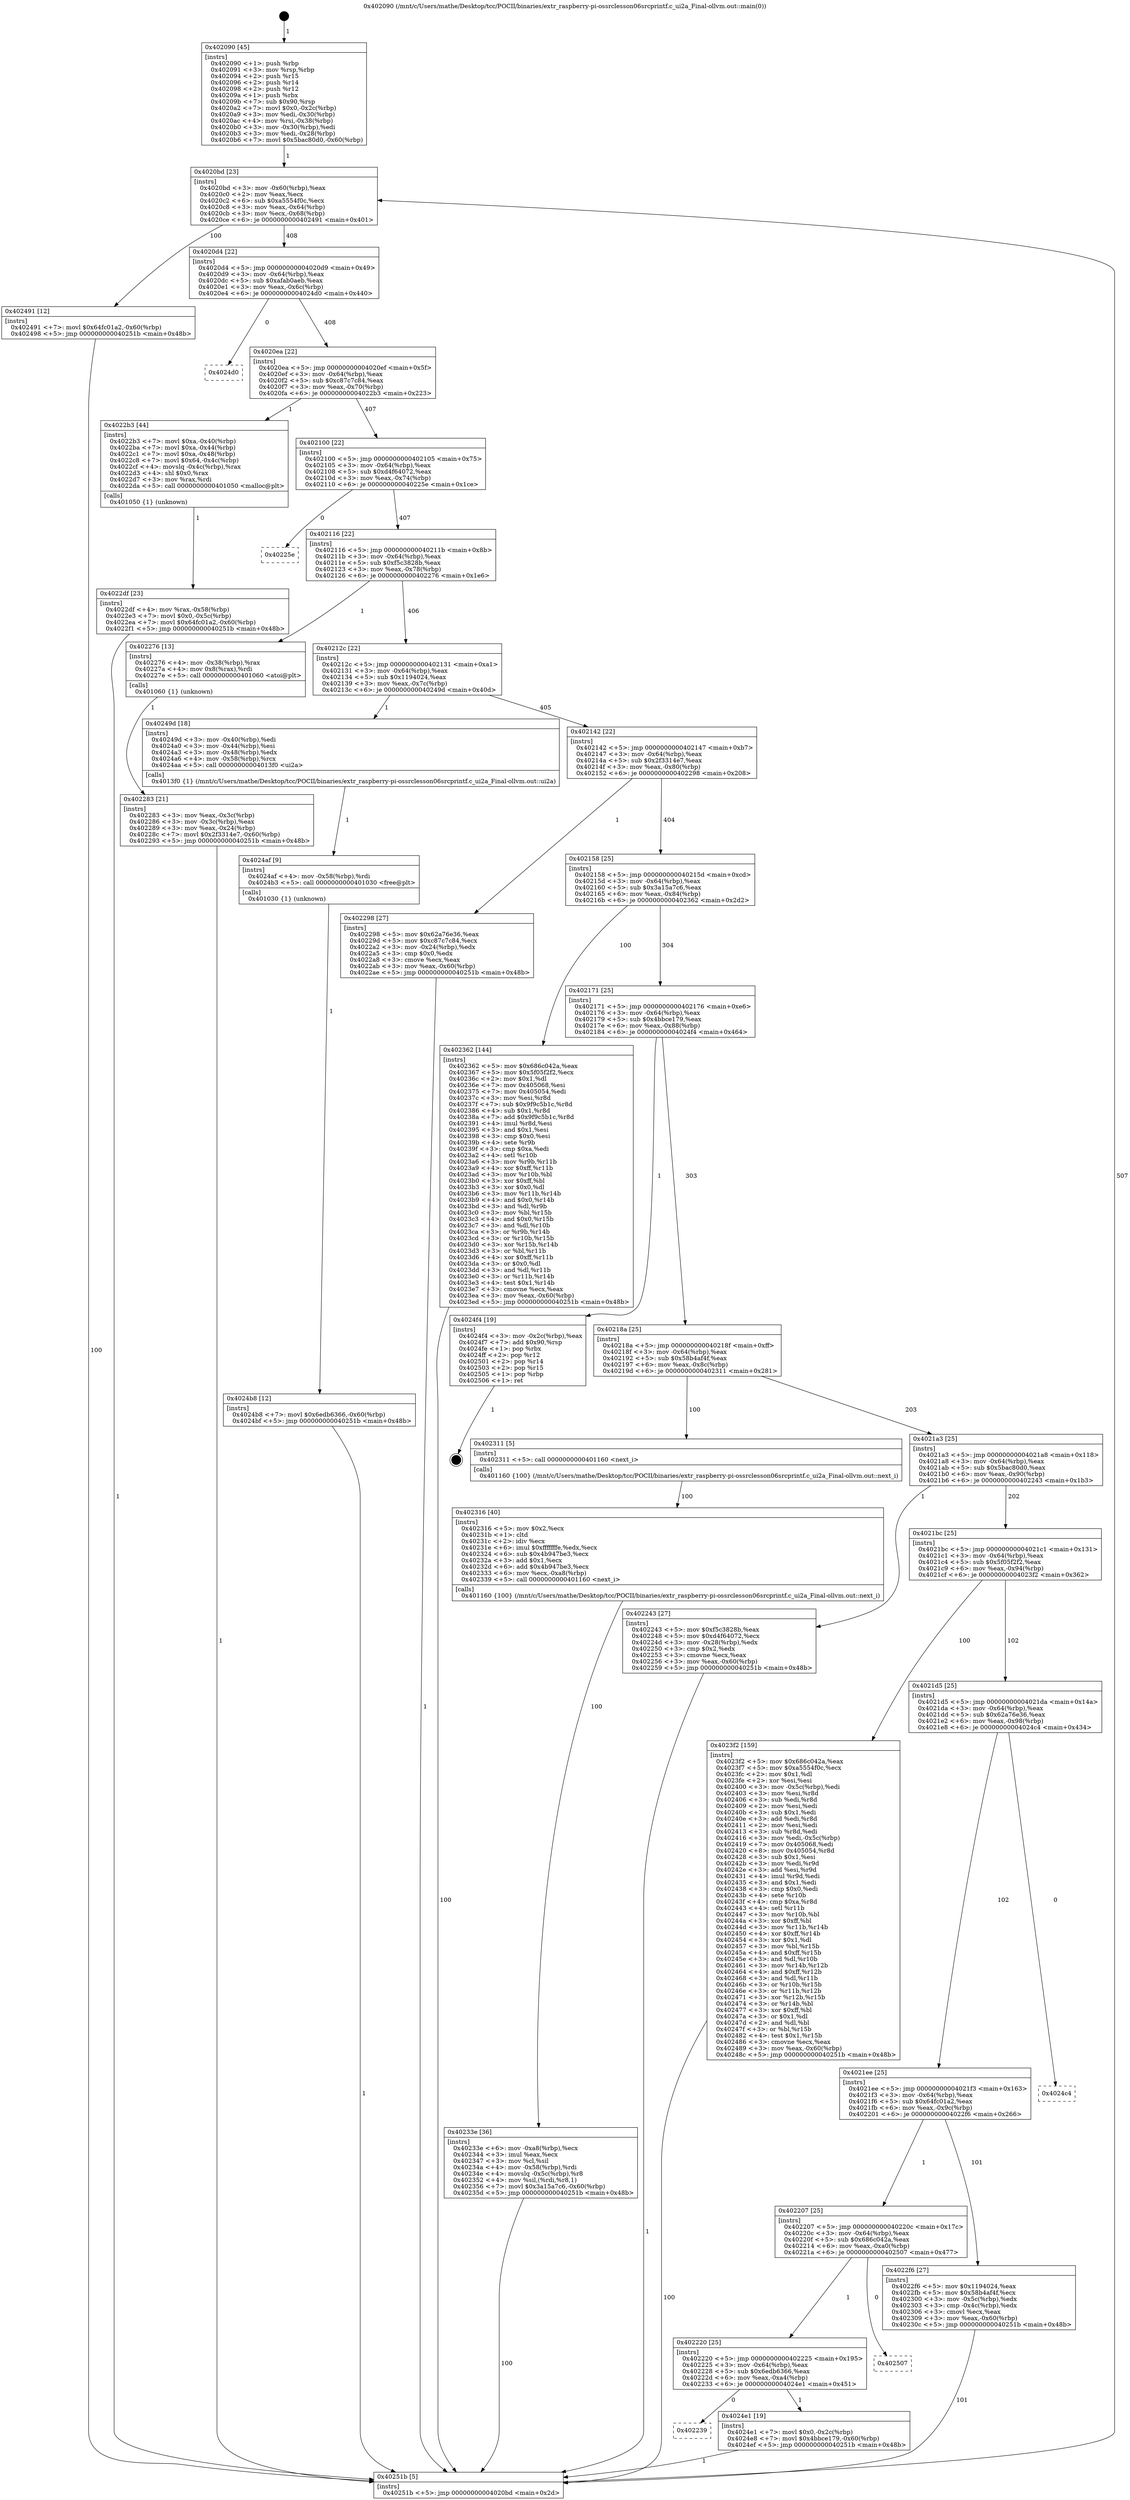 digraph "0x402090" {
  label = "0x402090 (/mnt/c/Users/mathe/Desktop/tcc/POCII/binaries/extr_raspberry-pi-ossrclesson06srcprintf.c_ui2a_Final-ollvm.out::main(0))"
  labelloc = "t"
  node[shape=record]

  Entry [label="",width=0.3,height=0.3,shape=circle,fillcolor=black,style=filled]
  "0x4020bd" [label="{
     0x4020bd [23]\l
     | [instrs]\l
     &nbsp;&nbsp;0x4020bd \<+3\>: mov -0x60(%rbp),%eax\l
     &nbsp;&nbsp;0x4020c0 \<+2\>: mov %eax,%ecx\l
     &nbsp;&nbsp;0x4020c2 \<+6\>: sub $0xa5554f0c,%ecx\l
     &nbsp;&nbsp;0x4020c8 \<+3\>: mov %eax,-0x64(%rbp)\l
     &nbsp;&nbsp;0x4020cb \<+3\>: mov %ecx,-0x68(%rbp)\l
     &nbsp;&nbsp;0x4020ce \<+6\>: je 0000000000402491 \<main+0x401\>\l
  }"]
  "0x402491" [label="{
     0x402491 [12]\l
     | [instrs]\l
     &nbsp;&nbsp;0x402491 \<+7\>: movl $0x64fc01a2,-0x60(%rbp)\l
     &nbsp;&nbsp;0x402498 \<+5\>: jmp 000000000040251b \<main+0x48b\>\l
  }"]
  "0x4020d4" [label="{
     0x4020d4 [22]\l
     | [instrs]\l
     &nbsp;&nbsp;0x4020d4 \<+5\>: jmp 00000000004020d9 \<main+0x49\>\l
     &nbsp;&nbsp;0x4020d9 \<+3\>: mov -0x64(%rbp),%eax\l
     &nbsp;&nbsp;0x4020dc \<+5\>: sub $0xafab0aeb,%eax\l
     &nbsp;&nbsp;0x4020e1 \<+3\>: mov %eax,-0x6c(%rbp)\l
     &nbsp;&nbsp;0x4020e4 \<+6\>: je 00000000004024d0 \<main+0x440\>\l
  }"]
  Exit [label="",width=0.3,height=0.3,shape=circle,fillcolor=black,style=filled,peripheries=2]
  "0x4024d0" [label="{
     0x4024d0\l
  }", style=dashed]
  "0x4020ea" [label="{
     0x4020ea [22]\l
     | [instrs]\l
     &nbsp;&nbsp;0x4020ea \<+5\>: jmp 00000000004020ef \<main+0x5f\>\l
     &nbsp;&nbsp;0x4020ef \<+3\>: mov -0x64(%rbp),%eax\l
     &nbsp;&nbsp;0x4020f2 \<+5\>: sub $0xc87c7c84,%eax\l
     &nbsp;&nbsp;0x4020f7 \<+3\>: mov %eax,-0x70(%rbp)\l
     &nbsp;&nbsp;0x4020fa \<+6\>: je 00000000004022b3 \<main+0x223\>\l
  }"]
  "0x402239" [label="{
     0x402239\l
  }", style=dashed]
  "0x4022b3" [label="{
     0x4022b3 [44]\l
     | [instrs]\l
     &nbsp;&nbsp;0x4022b3 \<+7\>: movl $0xa,-0x40(%rbp)\l
     &nbsp;&nbsp;0x4022ba \<+7\>: movl $0xa,-0x44(%rbp)\l
     &nbsp;&nbsp;0x4022c1 \<+7\>: movl $0xa,-0x48(%rbp)\l
     &nbsp;&nbsp;0x4022c8 \<+7\>: movl $0x64,-0x4c(%rbp)\l
     &nbsp;&nbsp;0x4022cf \<+4\>: movslq -0x4c(%rbp),%rax\l
     &nbsp;&nbsp;0x4022d3 \<+4\>: shl $0x0,%rax\l
     &nbsp;&nbsp;0x4022d7 \<+3\>: mov %rax,%rdi\l
     &nbsp;&nbsp;0x4022da \<+5\>: call 0000000000401050 \<malloc@plt\>\l
     | [calls]\l
     &nbsp;&nbsp;0x401050 \{1\} (unknown)\l
  }"]
  "0x402100" [label="{
     0x402100 [22]\l
     | [instrs]\l
     &nbsp;&nbsp;0x402100 \<+5\>: jmp 0000000000402105 \<main+0x75\>\l
     &nbsp;&nbsp;0x402105 \<+3\>: mov -0x64(%rbp),%eax\l
     &nbsp;&nbsp;0x402108 \<+5\>: sub $0xd4f64072,%eax\l
     &nbsp;&nbsp;0x40210d \<+3\>: mov %eax,-0x74(%rbp)\l
     &nbsp;&nbsp;0x402110 \<+6\>: je 000000000040225e \<main+0x1ce\>\l
  }"]
  "0x4024e1" [label="{
     0x4024e1 [19]\l
     | [instrs]\l
     &nbsp;&nbsp;0x4024e1 \<+7\>: movl $0x0,-0x2c(%rbp)\l
     &nbsp;&nbsp;0x4024e8 \<+7\>: movl $0x4bbce179,-0x60(%rbp)\l
     &nbsp;&nbsp;0x4024ef \<+5\>: jmp 000000000040251b \<main+0x48b\>\l
  }"]
  "0x40225e" [label="{
     0x40225e\l
  }", style=dashed]
  "0x402116" [label="{
     0x402116 [22]\l
     | [instrs]\l
     &nbsp;&nbsp;0x402116 \<+5\>: jmp 000000000040211b \<main+0x8b\>\l
     &nbsp;&nbsp;0x40211b \<+3\>: mov -0x64(%rbp),%eax\l
     &nbsp;&nbsp;0x40211e \<+5\>: sub $0xf5c3828b,%eax\l
     &nbsp;&nbsp;0x402123 \<+3\>: mov %eax,-0x78(%rbp)\l
     &nbsp;&nbsp;0x402126 \<+6\>: je 0000000000402276 \<main+0x1e6\>\l
  }"]
  "0x402220" [label="{
     0x402220 [25]\l
     | [instrs]\l
     &nbsp;&nbsp;0x402220 \<+5\>: jmp 0000000000402225 \<main+0x195\>\l
     &nbsp;&nbsp;0x402225 \<+3\>: mov -0x64(%rbp),%eax\l
     &nbsp;&nbsp;0x402228 \<+5\>: sub $0x6edb6366,%eax\l
     &nbsp;&nbsp;0x40222d \<+6\>: mov %eax,-0xa4(%rbp)\l
     &nbsp;&nbsp;0x402233 \<+6\>: je 00000000004024e1 \<main+0x451\>\l
  }"]
  "0x402276" [label="{
     0x402276 [13]\l
     | [instrs]\l
     &nbsp;&nbsp;0x402276 \<+4\>: mov -0x38(%rbp),%rax\l
     &nbsp;&nbsp;0x40227a \<+4\>: mov 0x8(%rax),%rdi\l
     &nbsp;&nbsp;0x40227e \<+5\>: call 0000000000401060 \<atoi@plt\>\l
     | [calls]\l
     &nbsp;&nbsp;0x401060 \{1\} (unknown)\l
  }"]
  "0x40212c" [label="{
     0x40212c [22]\l
     | [instrs]\l
     &nbsp;&nbsp;0x40212c \<+5\>: jmp 0000000000402131 \<main+0xa1\>\l
     &nbsp;&nbsp;0x402131 \<+3\>: mov -0x64(%rbp),%eax\l
     &nbsp;&nbsp;0x402134 \<+5\>: sub $0x1194024,%eax\l
     &nbsp;&nbsp;0x402139 \<+3\>: mov %eax,-0x7c(%rbp)\l
     &nbsp;&nbsp;0x40213c \<+6\>: je 000000000040249d \<main+0x40d\>\l
  }"]
  "0x402507" [label="{
     0x402507\l
  }", style=dashed]
  "0x40249d" [label="{
     0x40249d [18]\l
     | [instrs]\l
     &nbsp;&nbsp;0x40249d \<+3\>: mov -0x40(%rbp),%edi\l
     &nbsp;&nbsp;0x4024a0 \<+3\>: mov -0x44(%rbp),%esi\l
     &nbsp;&nbsp;0x4024a3 \<+3\>: mov -0x48(%rbp),%edx\l
     &nbsp;&nbsp;0x4024a6 \<+4\>: mov -0x58(%rbp),%rcx\l
     &nbsp;&nbsp;0x4024aa \<+5\>: call 00000000004013f0 \<ui2a\>\l
     | [calls]\l
     &nbsp;&nbsp;0x4013f0 \{1\} (/mnt/c/Users/mathe/Desktop/tcc/POCII/binaries/extr_raspberry-pi-ossrclesson06srcprintf.c_ui2a_Final-ollvm.out::ui2a)\l
  }"]
  "0x402142" [label="{
     0x402142 [22]\l
     | [instrs]\l
     &nbsp;&nbsp;0x402142 \<+5\>: jmp 0000000000402147 \<main+0xb7\>\l
     &nbsp;&nbsp;0x402147 \<+3\>: mov -0x64(%rbp),%eax\l
     &nbsp;&nbsp;0x40214a \<+5\>: sub $0x2f3314e7,%eax\l
     &nbsp;&nbsp;0x40214f \<+3\>: mov %eax,-0x80(%rbp)\l
     &nbsp;&nbsp;0x402152 \<+6\>: je 0000000000402298 \<main+0x208\>\l
  }"]
  "0x4024b8" [label="{
     0x4024b8 [12]\l
     | [instrs]\l
     &nbsp;&nbsp;0x4024b8 \<+7\>: movl $0x6edb6366,-0x60(%rbp)\l
     &nbsp;&nbsp;0x4024bf \<+5\>: jmp 000000000040251b \<main+0x48b\>\l
  }"]
  "0x402298" [label="{
     0x402298 [27]\l
     | [instrs]\l
     &nbsp;&nbsp;0x402298 \<+5\>: mov $0x62a76e36,%eax\l
     &nbsp;&nbsp;0x40229d \<+5\>: mov $0xc87c7c84,%ecx\l
     &nbsp;&nbsp;0x4022a2 \<+3\>: mov -0x24(%rbp),%edx\l
     &nbsp;&nbsp;0x4022a5 \<+3\>: cmp $0x0,%edx\l
     &nbsp;&nbsp;0x4022a8 \<+3\>: cmove %ecx,%eax\l
     &nbsp;&nbsp;0x4022ab \<+3\>: mov %eax,-0x60(%rbp)\l
     &nbsp;&nbsp;0x4022ae \<+5\>: jmp 000000000040251b \<main+0x48b\>\l
  }"]
  "0x402158" [label="{
     0x402158 [25]\l
     | [instrs]\l
     &nbsp;&nbsp;0x402158 \<+5\>: jmp 000000000040215d \<main+0xcd\>\l
     &nbsp;&nbsp;0x40215d \<+3\>: mov -0x64(%rbp),%eax\l
     &nbsp;&nbsp;0x402160 \<+5\>: sub $0x3a15a7c6,%eax\l
     &nbsp;&nbsp;0x402165 \<+6\>: mov %eax,-0x84(%rbp)\l
     &nbsp;&nbsp;0x40216b \<+6\>: je 0000000000402362 \<main+0x2d2\>\l
  }"]
  "0x4024af" [label="{
     0x4024af [9]\l
     | [instrs]\l
     &nbsp;&nbsp;0x4024af \<+4\>: mov -0x58(%rbp),%rdi\l
     &nbsp;&nbsp;0x4024b3 \<+5\>: call 0000000000401030 \<free@plt\>\l
     | [calls]\l
     &nbsp;&nbsp;0x401030 \{1\} (unknown)\l
  }"]
  "0x402362" [label="{
     0x402362 [144]\l
     | [instrs]\l
     &nbsp;&nbsp;0x402362 \<+5\>: mov $0x686c042a,%eax\l
     &nbsp;&nbsp;0x402367 \<+5\>: mov $0x5f05f2f2,%ecx\l
     &nbsp;&nbsp;0x40236c \<+2\>: mov $0x1,%dl\l
     &nbsp;&nbsp;0x40236e \<+7\>: mov 0x405068,%esi\l
     &nbsp;&nbsp;0x402375 \<+7\>: mov 0x405054,%edi\l
     &nbsp;&nbsp;0x40237c \<+3\>: mov %esi,%r8d\l
     &nbsp;&nbsp;0x40237f \<+7\>: sub $0x9f9c5b1c,%r8d\l
     &nbsp;&nbsp;0x402386 \<+4\>: sub $0x1,%r8d\l
     &nbsp;&nbsp;0x40238a \<+7\>: add $0x9f9c5b1c,%r8d\l
     &nbsp;&nbsp;0x402391 \<+4\>: imul %r8d,%esi\l
     &nbsp;&nbsp;0x402395 \<+3\>: and $0x1,%esi\l
     &nbsp;&nbsp;0x402398 \<+3\>: cmp $0x0,%esi\l
     &nbsp;&nbsp;0x40239b \<+4\>: sete %r9b\l
     &nbsp;&nbsp;0x40239f \<+3\>: cmp $0xa,%edi\l
     &nbsp;&nbsp;0x4023a2 \<+4\>: setl %r10b\l
     &nbsp;&nbsp;0x4023a6 \<+3\>: mov %r9b,%r11b\l
     &nbsp;&nbsp;0x4023a9 \<+4\>: xor $0xff,%r11b\l
     &nbsp;&nbsp;0x4023ad \<+3\>: mov %r10b,%bl\l
     &nbsp;&nbsp;0x4023b0 \<+3\>: xor $0xff,%bl\l
     &nbsp;&nbsp;0x4023b3 \<+3\>: xor $0x0,%dl\l
     &nbsp;&nbsp;0x4023b6 \<+3\>: mov %r11b,%r14b\l
     &nbsp;&nbsp;0x4023b9 \<+4\>: and $0x0,%r14b\l
     &nbsp;&nbsp;0x4023bd \<+3\>: and %dl,%r9b\l
     &nbsp;&nbsp;0x4023c0 \<+3\>: mov %bl,%r15b\l
     &nbsp;&nbsp;0x4023c3 \<+4\>: and $0x0,%r15b\l
     &nbsp;&nbsp;0x4023c7 \<+3\>: and %dl,%r10b\l
     &nbsp;&nbsp;0x4023ca \<+3\>: or %r9b,%r14b\l
     &nbsp;&nbsp;0x4023cd \<+3\>: or %r10b,%r15b\l
     &nbsp;&nbsp;0x4023d0 \<+3\>: xor %r15b,%r14b\l
     &nbsp;&nbsp;0x4023d3 \<+3\>: or %bl,%r11b\l
     &nbsp;&nbsp;0x4023d6 \<+4\>: xor $0xff,%r11b\l
     &nbsp;&nbsp;0x4023da \<+3\>: or $0x0,%dl\l
     &nbsp;&nbsp;0x4023dd \<+3\>: and %dl,%r11b\l
     &nbsp;&nbsp;0x4023e0 \<+3\>: or %r11b,%r14b\l
     &nbsp;&nbsp;0x4023e3 \<+4\>: test $0x1,%r14b\l
     &nbsp;&nbsp;0x4023e7 \<+3\>: cmovne %ecx,%eax\l
     &nbsp;&nbsp;0x4023ea \<+3\>: mov %eax,-0x60(%rbp)\l
     &nbsp;&nbsp;0x4023ed \<+5\>: jmp 000000000040251b \<main+0x48b\>\l
  }"]
  "0x402171" [label="{
     0x402171 [25]\l
     | [instrs]\l
     &nbsp;&nbsp;0x402171 \<+5\>: jmp 0000000000402176 \<main+0xe6\>\l
     &nbsp;&nbsp;0x402176 \<+3\>: mov -0x64(%rbp),%eax\l
     &nbsp;&nbsp;0x402179 \<+5\>: sub $0x4bbce179,%eax\l
     &nbsp;&nbsp;0x40217e \<+6\>: mov %eax,-0x88(%rbp)\l
     &nbsp;&nbsp;0x402184 \<+6\>: je 00000000004024f4 \<main+0x464\>\l
  }"]
  "0x40233e" [label="{
     0x40233e [36]\l
     | [instrs]\l
     &nbsp;&nbsp;0x40233e \<+6\>: mov -0xa8(%rbp),%ecx\l
     &nbsp;&nbsp;0x402344 \<+3\>: imul %eax,%ecx\l
     &nbsp;&nbsp;0x402347 \<+3\>: mov %cl,%sil\l
     &nbsp;&nbsp;0x40234a \<+4\>: mov -0x58(%rbp),%rdi\l
     &nbsp;&nbsp;0x40234e \<+4\>: movslq -0x5c(%rbp),%r8\l
     &nbsp;&nbsp;0x402352 \<+4\>: mov %sil,(%rdi,%r8,1)\l
     &nbsp;&nbsp;0x402356 \<+7\>: movl $0x3a15a7c6,-0x60(%rbp)\l
     &nbsp;&nbsp;0x40235d \<+5\>: jmp 000000000040251b \<main+0x48b\>\l
  }"]
  "0x4024f4" [label="{
     0x4024f4 [19]\l
     | [instrs]\l
     &nbsp;&nbsp;0x4024f4 \<+3\>: mov -0x2c(%rbp),%eax\l
     &nbsp;&nbsp;0x4024f7 \<+7\>: add $0x90,%rsp\l
     &nbsp;&nbsp;0x4024fe \<+1\>: pop %rbx\l
     &nbsp;&nbsp;0x4024ff \<+2\>: pop %r12\l
     &nbsp;&nbsp;0x402501 \<+2\>: pop %r14\l
     &nbsp;&nbsp;0x402503 \<+2\>: pop %r15\l
     &nbsp;&nbsp;0x402505 \<+1\>: pop %rbp\l
     &nbsp;&nbsp;0x402506 \<+1\>: ret\l
  }"]
  "0x40218a" [label="{
     0x40218a [25]\l
     | [instrs]\l
     &nbsp;&nbsp;0x40218a \<+5\>: jmp 000000000040218f \<main+0xff\>\l
     &nbsp;&nbsp;0x40218f \<+3\>: mov -0x64(%rbp),%eax\l
     &nbsp;&nbsp;0x402192 \<+5\>: sub $0x58b4af4f,%eax\l
     &nbsp;&nbsp;0x402197 \<+6\>: mov %eax,-0x8c(%rbp)\l
     &nbsp;&nbsp;0x40219d \<+6\>: je 0000000000402311 \<main+0x281\>\l
  }"]
  "0x402316" [label="{
     0x402316 [40]\l
     | [instrs]\l
     &nbsp;&nbsp;0x402316 \<+5\>: mov $0x2,%ecx\l
     &nbsp;&nbsp;0x40231b \<+1\>: cltd\l
     &nbsp;&nbsp;0x40231c \<+2\>: idiv %ecx\l
     &nbsp;&nbsp;0x40231e \<+6\>: imul $0xfffffffe,%edx,%ecx\l
     &nbsp;&nbsp;0x402324 \<+6\>: sub $0x4b947be3,%ecx\l
     &nbsp;&nbsp;0x40232a \<+3\>: add $0x1,%ecx\l
     &nbsp;&nbsp;0x40232d \<+6\>: add $0x4b947be3,%ecx\l
     &nbsp;&nbsp;0x402333 \<+6\>: mov %ecx,-0xa8(%rbp)\l
     &nbsp;&nbsp;0x402339 \<+5\>: call 0000000000401160 \<next_i\>\l
     | [calls]\l
     &nbsp;&nbsp;0x401160 \{100\} (/mnt/c/Users/mathe/Desktop/tcc/POCII/binaries/extr_raspberry-pi-ossrclesson06srcprintf.c_ui2a_Final-ollvm.out::next_i)\l
  }"]
  "0x402311" [label="{
     0x402311 [5]\l
     | [instrs]\l
     &nbsp;&nbsp;0x402311 \<+5\>: call 0000000000401160 \<next_i\>\l
     | [calls]\l
     &nbsp;&nbsp;0x401160 \{100\} (/mnt/c/Users/mathe/Desktop/tcc/POCII/binaries/extr_raspberry-pi-ossrclesson06srcprintf.c_ui2a_Final-ollvm.out::next_i)\l
  }"]
  "0x4021a3" [label="{
     0x4021a3 [25]\l
     | [instrs]\l
     &nbsp;&nbsp;0x4021a3 \<+5\>: jmp 00000000004021a8 \<main+0x118\>\l
     &nbsp;&nbsp;0x4021a8 \<+3\>: mov -0x64(%rbp),%eax\l
     &nbsp;&nbsp;0x4021ab \<+5\>: sub $0x5bac80d0,%eax\l
     &nbsp;&nbsp;0x4021b0 \<+6\>: mov %eax,-0x90(%rbp)\l
     &nbsp;&nbsp;0x4021b6 \<+6\>: je 0000000000402243 \<main+0x1b3\>\l
  }"]
  "0x402207" [label="{
     0x402207 [25]\l
     | [instrs]\l
     &nbsp;&nbsp;0x402207 \<+5\>: jmp 000000000040220c \<main+0x17c\>\l
     &nbsp;&nbsp;0x40220c \<+3\>: mov -0x64(%rbp),%eax\l
     &nbsp;&nbsp;0x40220f \<+5\>: sub $0x686c042a,%eax\l
     &nbsp;&nbsp;0x402214 \<+6\>: mov %eax,-0xa0(%rbp)\l
     &nbsp;&nbsp;0x40221a \<+6\>: je 0000000000402507 \<main+0x477\>\l
  }"]
  "0x402243" [label="{
     0x402243 [27]\l
     | [instrs]\l
     &nbsp;&nbsp;0x402243 \<+5\>: mov $0xf5c3828b,%eax\l
     &nbsp;&nbsp;0x402248 \<+5\>: mov $0xd4f64072,%ecx\l
     &nbsp;&nbsp;0x40224d \<+3\>: mov -0x28(%rbp),%edx\l
     &nbsp;&nbsp;0x402250 \<+3\>: cmp $0x2,%edx\l
     &nbsp;&nbsp;0x402253 \<+3\>: cmovne %ecx,%eax\l
     &nbsp;&nbsp;0x402256 \<+3\>: mov %eax,-0x60(%rbp)\l
     &nbsp;&nbsp;0x402259 \<+5\>: jmp 000000000040251b \<main+0x48b\>\l
  }"]
  "0x4021bc" [label="{
     0x4021bc [25]\l
     | [instrs]\l
     &nbsp;&nbsp;0x4021bc \<+5\>: jmp 00000000004021c1 \<main+0x131\>\l
     &nbsp;&nbsp;0x4021c1 \<+3\>: mov -0x64(%rbp),%eax\l
     &nbsp;&nbsp;0x4021c4 \<+5\>: sub $0x5f05f2f2,%eax\l
     &nbsp;&nbsp;0x4021c9 \<+6\>: mov %eax,-0x94(%rbp)\l
     &nbsp;&nbsp;0x4021cf \<+6\>: je 00000000004023f2 \<main+0x362\>\l
  }"]
  "0x40251b" [label="{
     0x40251b [5]\l
     | [instrs]\l
     &nbsp;&nbsp;0x40251b \<+5\>: jmp 00000000004020bd \<main+0x2d\>\l
  }"]
  "0x402090" [label="{
     0x402090 [45]\l
     | [instrs]\l
     &nbsp;&nbsp;0x402090 \<+1\>: push %rbp\l
     &nbsp;&nbsp;0x402091 \<+3\>: mov %rsp,%rbp\l
     &nbsp;&nbsp;0x402094 \<+2\>: push %r15\l
     &nbsp;&nbsp;0x402096 \<+2\>: push %r14\l
     &nbsp;&nbsp;0x402098 \<+2\>: push %r12\l
     &nbsp;&nbsp;0x40209a \<+1\>: push %rbx\l
     &nbsp;&nbsp;0x40209b \<+7\>: sub $0x90,%rsp\l
     &nbsp;&nbsp;0x4020a2 \<+7\>: movl $0x0,-0x2c(%rbp)\l
     &nbsp;&nbsp;0x4020a9 \<+3\>: mov %edi,-0x30(%rbp)\l
     &nbsp;&nbsp;0x4020ac \<+4\>: mov %rsi,-0x38(%rbp)\l
     &nbsp;&nbsp;0x4020b0 \<+3\>: mov -0x30(%rbp),%edi\l
     &nbsp;&nbsp;0x4020b3 \<+3\>: mov %edi,-0x28(%rbp)\l
     &nbsp;&nbsp;0x4020b6 \<+7\>: movl $0x5bac80d0,-0x60(%rbp)\l
  }"]
  "0x402283" [label="{
     0x402283 [21]\l
     | [instrs]\l
     &nbsp;&nbsp;0x402283 \<+3\>: mov %eax,-0x3c(%rbp)\l
     &nbsp;&nbsp;0x402286 \<+3\>: mov -0x3c(%rbp),%eax\l
     &nbsp;&nbsp;0x402289 \<+3\>: mov %eax,-0x24(%rbp)\l
     &nbsp;&nbsp;0x40228c \<+7\>: movl $0x2f3314e7,-0x60(%rbp)\l
     &nbsp;&nbsp;0x402293 \<+5\>: jmp 000000000040251b \<main+0x48b\>\l
  }"]
  "0x4022df" [label="{
     0x4022df [23]\l
     | [instrs]\l
     &nbsp;&nbsp;0x4022df \<+4\>: mov %rax,-0x58(%rbp)\l
     &nbsp;&nbsp;0x4022e3 \<+7\>: movl $0x0,-0x5c(%rbp)\l
     &nbsp;&nbsp;0x4022ea \<+7\>: movl $0x64fc01a2,-0x60(%rbp)\l
     &nbsp;&nbsp;0x4022f1 \<+5\>: jmp 000000000040251b \<main+0x48b\>\l
  }"]
  "0x4022f6" [label="{
     0x4022f6 [27]\l
     | [instrs]\l
     &nbsp;&nbsp;0x4022f6 \<+5\>: mov $0x1194024,%eax\l
     &nbsp;&nbsp;0x4022fb \<+5\>: mov $0x58b4af4f,%ecx\l
     &nbsp;&nbsp;0x402300 \<+3\>: mov -0x5c(%rbp),%edx\l
     &nbsp;&nbsp;0x402303 \<+3\>: cmp -0x4c(%rbp),%edx\l
     &nbsp;&nbsp;0x402306 \<+3\>: cmovl %ecx,%eax\l
     &nbsp;&nbsp;0x402309 \<+3\>: mov %eax,-0x60(%rbp)\l
     &nbsp;&nbsp;0x40230c \<+5\>: jmp 000000000040251b \<main+0x48b\>\l
  }"]
  "0x4023f2" [label="{
     0x4023f2 [159]\l
     | [instrs]\l
     &nbsp;&nbsp;0x4023f2 \<+5\>: mov $0x686c042a,%eax\l
     &nbsp;&nbsp;0x4023f7 \<+5\>: mov $0xa5554f0c,%ecx\l
     &nbsp;&nbsp;0x4023fc \<+2\>: mov $0x1,%dl\l
     &nbsp;&nbsp;0x4023fe \<+2\>: xor %esi,%esi\l
     &nbsp;&nbsp;0x402400 \<+3\>: mov -0x5c(%rbp),%edi\l
     &nbsp;&nbsp;0x402403 \<+3\>: mov %esi,%r8d\l
     &nbsp;&nbsp;0x402406 \<+3\>: sub %edi,%r8d\l
     &nbsp;&nbsp;0x402409 \<+2\>: mov %esi,%edi\l
     &nbsp;&nbsp;0x40240b \<+3\>: sub $0x1,%edi\l
     &nbsp;&nbsp;0x40240e \<+3\>: add %edi,%r8d\l
     &nbsp;&nbsp;0x402411 \<+2\>: mov %esi,%edi\l
     &nbsp;&nbsp;0x402413 \<+3\>: sub %r8d,%edi\l
     &nbsp;&nbsp;0x402416 \<+3\>: mov %edi,-0x5c(%rbp)\l
     &nbsp;&nbsp;0x402419 \<+7\>: mov 0x405068,%edi\l
     &nbsp;&nbsp;0x402420 \<+8\>: mov 0x405054,%r8d\l
     &nbsp;&nbsp;0x402428 \<+3\>: sub $0x1,%esi\l
     &nbsp;&nbsp;0x40242b \<+3\>: mov %edi,%r9d\l
     &nbsp;&nbsp;0x40242e \<+3\>: add %esi,%r9d\l
     &nbsp;&nbsp;0x402431 \<+4\>: imul %r9d,%edi\l
     &nbsp;&nbsp;0x402435 \<+3\>: and $0x1,%edi\l
     &nbsp;&nbsp;0x402438 \<+3\>: cmp $0x0,%edi\l
     &nbsp;&nbsp;0x40243b \<+4\>: sete %r10b\l
     &nbsp;&nbsp;0x40243f \<+4\>: cmp $0xa,%r8d\l
     &nbsp;&nbsp;0x402443 \<+4\>: setl %r11b\l
     &nbsp;&nbsp;0x402447 \<+3\>: mov %r10b,%bl\l
     &nbsp;&nbsp;0x40244a \<+3\>: xor $0xff,%bl\l
     &nbsp;&nbsp;0x40244d \<+3\>: mov %r11b,%r14b\l
     &nbsp;&nbsp;0x402450 \<+4\>: xor $0xff,%r14b\l
     &nbsp;&nbsp;0x402454 \<+3\>: xor $0x1,%dl\l
     &nbsp;&nbsp;0x402457 \<+3\>: mov %bl,%r15b\l
     &nbsp;&nbsp;0x40245a \<+4\>: and $0xff,%r15b\l
     &nbsp;&nbsp;0x40245e \<+3\>: and %dl,%r10b\l
     &nbsp;&nbsp;0x402461 \<+3\>: mov %r14b,%r12b\l
     &nbsp;&nbsp;0x402464 \<+4\>: and $0xff,%r12b\l
     &nbsp;&nbsp;0x402468 \<+3\>: and %dl,%r11b\l
     &nbsp;&nbsp;0x40246b \<+3\>: or %r10b,%r15b\l
     &nbsp;&nbsp;0x40246e \<+3\>: or %r11b,%r12b\l
     &nbsp;&nbsp;0x402471 \<+3\>: xor %r12b,%r15b\l
     &nbsp;&nbsp;0x402474 \<+3\>: or %r14b,%bl\l
     &nbsp;&nbsp;0x402477 \<+3\>: xor $0xff,%bl\l
     &nbsp;&nbsp;0x40247a \<+3\>: or $0x1,%dl\l
     &nbsp;&nbsp;0x40247d \<+2\>: and %dl,%bl\l
     &nbsp;&nbsp;0x40247f \<+3\>: or %bl,%r15b\l
     &nbsp;&nbsp;0x402482 \<+4\>: test $0x1,%r15b\l
     &nbsp;&nbsp;0x402486 \<+3\>: cmovne %ecx,%eax\l
     &nbsp;&nbsp;0x402489 \<+3\>: mov %eax,-0x60(%rbp)\l
     &nbsp;&nbsp;0x40248c \<+5\>: jmp 000000000040251b \<main+0x48b\>\l
  }"]
  "0x4021d5" [label="{
     0x4021d5 [25]\l
     | [instrs]\l
     &nbsp;&nbsp;0x4021d5 \<+5\>: jmp 00000000004021da \<main+0x14a\>\l
     &nbsp;&nbsp;0x4021da \<+3\>: mov -0x64(%rbp),%eax\l
     &nbsp;&nbsp;0x4021dd \<+5\>: sub $0x62a76e36,%eax\l
     &nbsp;&nbsp;0x4021e2 \<+6\>: mov %eax,-0x98(%rbp)\l
     &nbsp;&nbsp;0x4021e8 \<+6\>: je 00000000004024c4 \<main+0x434\>\l
  }"]
  "0x4021ee" [label="{
     0x4021ee [25]\l
     | [instrs]\l
     &nbsp;&nbsp;0x4021ee \<+5\>: jmp 00000000004021f3 \<main+0x163\>\l
     &nbsp;&nbsp;0x4021f3 \<+3\>: mov -0x64(%rbp),%eax\l
     &nbsp;&nbsp;0x4021f6 \<+5\>: sub $0x64fc01a2,%eax\l
     &nbsp;&nbsp;0x4021fb \<+6\>: mov %eax,-0x9c(%rbp)\l
     &nbsp;&nbsp;0x402201 \<+6\>: je 00000000004022f6 \<main+0x266\>\l
  }"]
  "0x4024c4" [label="{
     0x4024c4\l
  }", style=dashed]
  Entry -> "0x402090" [label=" 1"]
  "0x4020bd" -> "0x402491" [label=" 100"]
  "0x4020bd" -> "0x4020d4" [label=" 408"]
  "0x4024f4" -> Exit [label=" 1"]
  "0x4020d4" -> "0x4024d0" [label=" 0"]
  "0x4020d4" -> "0x4020ea" [label=" 408"]
  "0x4024e1" -> "0x40251b" [label=" 1"]
  "0x4020ea" -> "0x4022b3" [label=" 1"]
  "0x4020ea" -> "0x402100" [label=" 407"]
  "0x402220" -> "0x402239" [label=" 0"]
  "0x402100" -> "0x40225e" [label=" 0"]
  "0x402100" -> "0x402116" [label=" 407"]
  "0x402220" -> "0x4024e1" [label=" 1"]
  "0x402116" -> "0x402276" [label=" 1"]
  "0x402116" -> "0x40212c" [label=" 406"]
  "0x402207" -> "0x402220" [label=" 1"]
  "0x40212c" -> "0x40249d" [label=" 1"]
  "0x40212c" -> "0x402142" [label=" 405"]
  "0x402207" -> "0x402507" [label=" 0"]
  "0x402142" -> "0x402298" [label=" 1"]
  "0x402142" -> "0x402158" [label=" 404"]
  "0x4024b8" -> "0x40251b" [label=" 1"]
  "0x402158" -> "0x402362" [label=" 100"]
  "0x402158" -> "0x402171" [label=" 304"]
  "0x4024af" -> "0x4024b8" [label=" 1"]
  "0x402171" -> "0x4024f4" [label=" 1"]
  "0x402171" -> "0x40218a" [label=" 303"]
  "0x40249d" -> "0x4024af" [label=" 1"]
  "0x40218a" -> "0x402311" [label=" 100"]
  "0x40218a" -> "0x4021a3" [label=" 203"]
  "0x402491" -> "0x40251b" [label=" 100"]
  "0x4021a3" -> "0x402243" [label=" 1"]
  "0x4021a3" -> "0x4021bc" [label=" 202"]
  "0x402243" -> "0x40251b" [label=" 1"]
  "0x402090" -> "0x4020bd" [label=" 1"]
  "0x40251b" -> "0x4020bd" [label=" 507"]
  "0x402276" -> "0x402283" [label=" 1"]
  "0x402283" -> "0x40251b" [label=" 1"]
  "0x402298" -> "0x40251b" [label=" 1"]
  "0x4022b3" -> "0x4022df" [label=" 1"]
  "0x4022df" -> "0x40251b" [label=" 1"]
  "0x4023f2" -> "0x40251b" [label=" 100"]
  "0x4021bc" -> "0x4023f2" [label=" 100"]
  "0x4021bc" -> "0x4021d5" [label=" 102"]
  "0x402362" -> "0x40251b" [label=" 100"]
  "0x4021d5" -> "0x4024c4" [label=" 0"]
  "0x4021d5" -> "0x4021ee" [label=" 102"]
  "0x40233e" -> "0x40251b" [label=" 100"]
  "0x4021ee" -> "0x4022f6" [label=" 101"]
  "0x4021ee" -> "0x402207" [label=" 1"]
  "0x4022f6" -> "0x40251b" [label=" 101"]
  "0x402311" -> "0x402316" [label=" 100"]
  "0x402316" -> "0x40233e" [label=" 100"]
}
